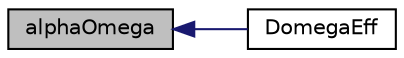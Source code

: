 digraph "alphaOmega"
{
  bgcolor="transparent";
  edge [fontname="Helvetica",fontsize="10",labelfontname="Helvetica",labelfontsize="10"];
  node [fontname="Helvetica",fontsize="10",shape=record];
  rankdir="LR";
  Node1 [label="alphaOmega",height=0.2,width=0.4,color="black", fillcolor="grey75", style="filled", fontcolor="black"];
  Node1 -> Node2 [dir="back",color="midnightblue",fontsize="10",style="solid",fontname="Helvetica"];
  Node2 [label="DomegaEff",height=0.2,width=0.4,color="black",URL="$a01264.html#a0f35b60bf9f24c0f9b7705903e701feb",tooltip="Return the effective diffusivity for omega. "];
}
